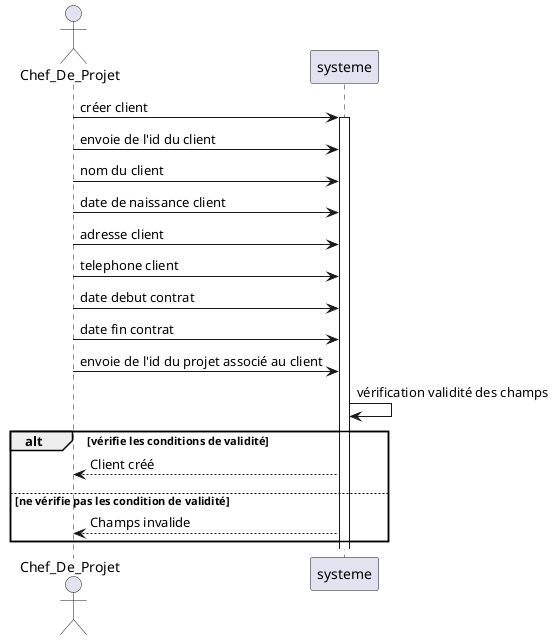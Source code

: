 @startuml
' diagramme de séquences systeme pour use case "créer client"

actor Chef_De_Projet

Chef_De_Projet -> systeme : créer client

activate systeme

Chef_De_Projet -> systeme : envoie de l'id du client
Chef_De_Projet -> systeme : nom du client
Chef_De_Projet -> systeme : date de naissance client
Chef_De_Projet -> systeme : adresse client
Chef_De_Projet -> systeme : telephone client
Chef_De_Projet -> systeme : date debut contrat
Chef_De_Projet -> systeme : date fin contrat
Chef_De_Projet -> systeme : envoie de l'id du projet associé au client 

systeme -> systeme : vérification validité des champs

alt vérifie les conditions de validité
systeme --> Chef_De_Projet : Client créé
||10||
else ne vérifie pas les condition de validité 
systeme --> Chef_De_Projet : Champs invalide
end

@enduml
